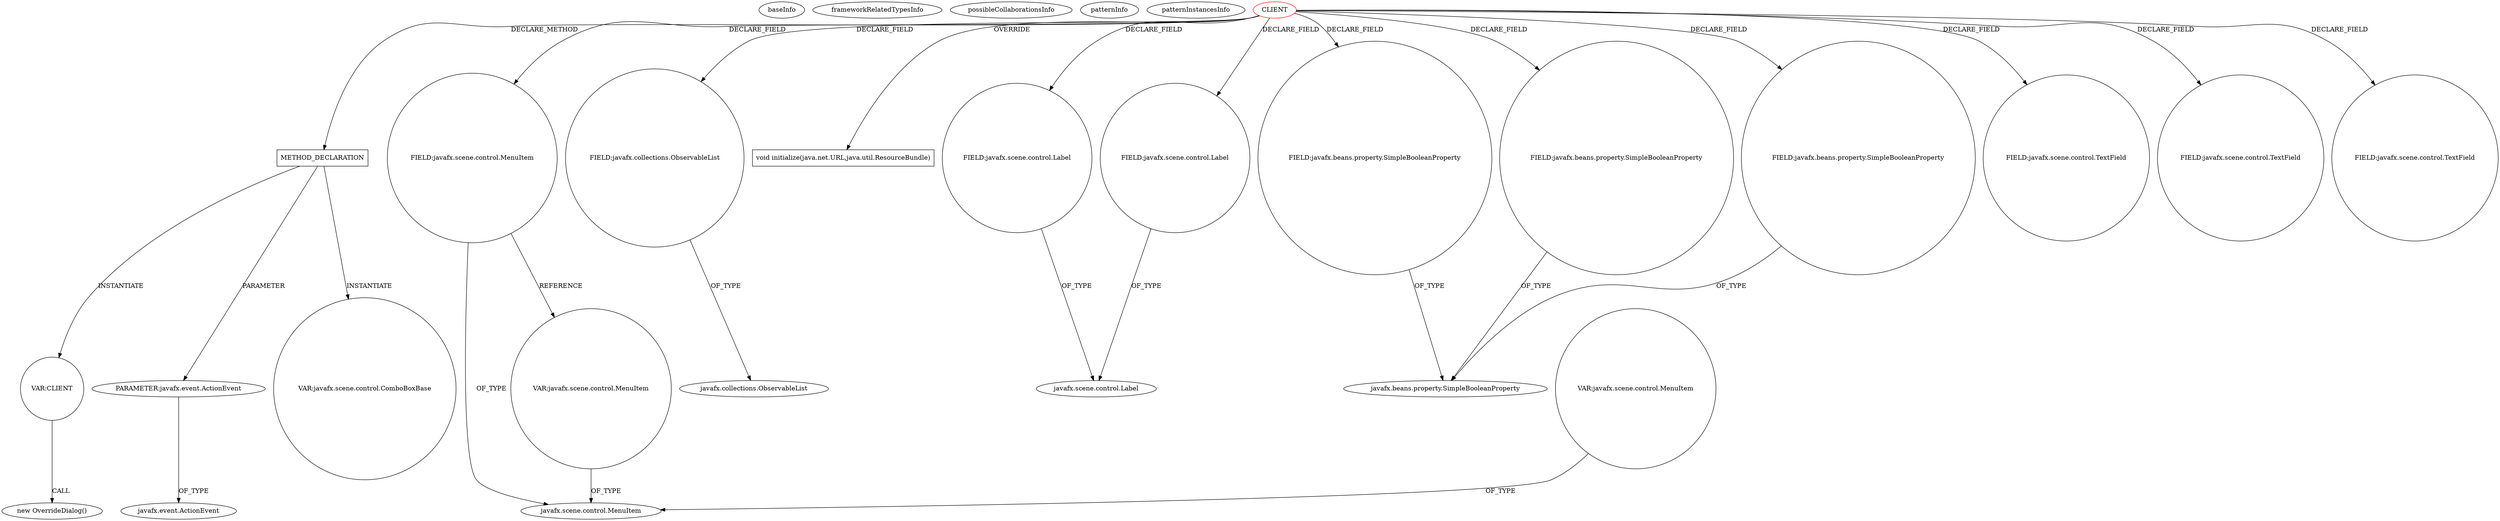 digraph {
baseInfo[graphId=4227,category="pattern",isAnonymous=false,possibleRelation=false]
frameworkRelatedTypesInfo[]
possibleCollaborationsInfo[]
patternInfo[frequency=2.0,patternRootClient=0]
patternInstancesInfo[0="hock323-eventManager~/hock323-eventManager/EventManager-master/src/eventManager/controller/pokerTournament/BlindsController.java~BlindsController~2976",1="hock323-eventManager~/hock323-eventManager/EventManager-master/src/eventManager/controller/pokerTournament/TournamentController.java~TournamentController~3009"]
876[label="new OverrideDialog()",vertexType="CONSTRUCTOR_CALL",isFrameworkType=false]
877[label="VAR:CLIENT",vertexType="VARIABLE_EXPRESION",isFrameworkType=false,shape=circle]
865[label="METHOD_DECLARATION",vertexType="CLIENT_METHOD_DECLARATION",isFrameworkType=false,shape=box]
0[label="CLIENT",vertexType="ROOT_CLIENT_CLASS_DECLARATION",isFrameworkType=false,color=red]
102[label="FIELD:javafx.scene.control.MenuItem",vertexType="FIELD_DECLARATION",isFrameworkType=false,shape=circle]
146[label="FIELD:javafx.collections.ObservableList",vertexType="FIELD_DECLARATION",isFrameworkType=false,shape=circle]
147[label="javafx.collections.ObservableList",vertexType="FRAMEWORK_INTERFACE_TYPE",isFrameworkType=false]
866[label="PARAMETER:javafx.event.ActionEvent",vertexType="PARAMETER_DECLARATION",isFrameworkType=false]
596[label="javafx.event.ActionEvent",vertexType="FRAMEWORK_CLASS_TYPE",isFrameworkType=false]
152[label="void initialize(java.net.URL,java.util.ResourceBundle)",vertexType="OVERRIDING_METHOD_DECLARATION",isFrameworkType=false,shape=box]
103[label="javafx.scene.control.MenuItem",vertexType="FRAMEWORK_CLASS_TYPE",isFrameworkType=false]
868[label="VAR:javafx.scene.control.ComboBoxBase",vertexType="VARIABLE_EXPRESION",isFrameworkType=false,shape=circle]
942[label="VAR:javafx.scene.control.MenuItem",vertexType="VARIABLE_EXPRESION",isFrameworkType=false,shape=circle]
938[label="VAR:javafx.scene.control.MenuItem",vertexType="VARIABLE_EXPRESION",isFrameworkType=false,shape=circle]
71[label="FIELD:javafx.scene.control.Label",vertexType="FIELD_DECLARATION",isFrameworkType=false,shape=circle]
27[label="javafx.scene.control.Label",vertexType="FRAMEWORK_CLASS_TYPE",isFrameworkType=false]
69[label="FIELD:javafx.scene.control.Label",vertexType="FIELD_DECLARATION",isFrameworkType=false,shape=circle]
38[label="FIELD:javafx.beans.property.SimpleBooleanProperty",vertexType="FIELD_DECLARATION",isFrameworkType=false,shape=circle]
31[label="javafx.beans.property.SimpleBooleanProperty",vertexType="FRAMEWORK_CLASS_TYPE",isFrameworkType=false]
34[label="FIELD:javafx.beans.property.SimpleBooleanProperty",vertexType="FIELD_DECLARATION",isFrameworkType=false,shape=circle]
138[label="FIELD:javafx.beans.property.SimpleBooleanProperty",vertexType="FIELD_DECLARATION",isFrameworkType=false,shape=circle]
67[label="FIELD:javafx.scene.control.TextField",vertexType="FIELD_DECLARATION",isFrameworkType=false,shape=circle]
12[label="FIELD:javafx.scene.control.TextField",vertexType="FIELD_DECLARATION",isFrameworkType=false,shape=circle]
83[label="FIELD:javafx.scene.control.TextField",vertexType="FIELD_DECLARATION",isFrameworkType=false,shape=circle]
0->34[label="DECLARE_FIELD"]
0->83[label="DECLARE_FIELD"]
865->877[label="INSTANTIATE"]
0->38[label="DECLARE_FIELD"]
0->12[label="DECLARE_FIELD"]
102->103[label="OF_TYPE"]
0->865[label="DECLARE_METHOD"]
0->138[label="DECLARE_FIELD"]
0->152[label="OVERRIDE"]
146->147[label="OF_TYPE"]
942->103[label="OF_TYPE"]
138->31[label="OF_TYPE"]
0->71[label="DECLARE_FIELD"]
0->146[label="DECLARE_FIELD"]
865->868[label="INSTANTIATE"]
865->866[label="PARAMETER"]
938->103[label="OF_TYPE"]
877->876[label="CALL"]
69->27[label="OF_TYPE"]
0->67[label="DECLARE_FIELD"]
0->69[label="DECLARE_FIELD"]
866->596[label="OF_TYPE"]
34->31[label="OF_TYPE"]
38->31[label="OF_TYPE"]
102->942[label="REFERENCE"]
0->102[label="DECLARE_FIELD"]
71->27[label="OF_TYPE"]
}
